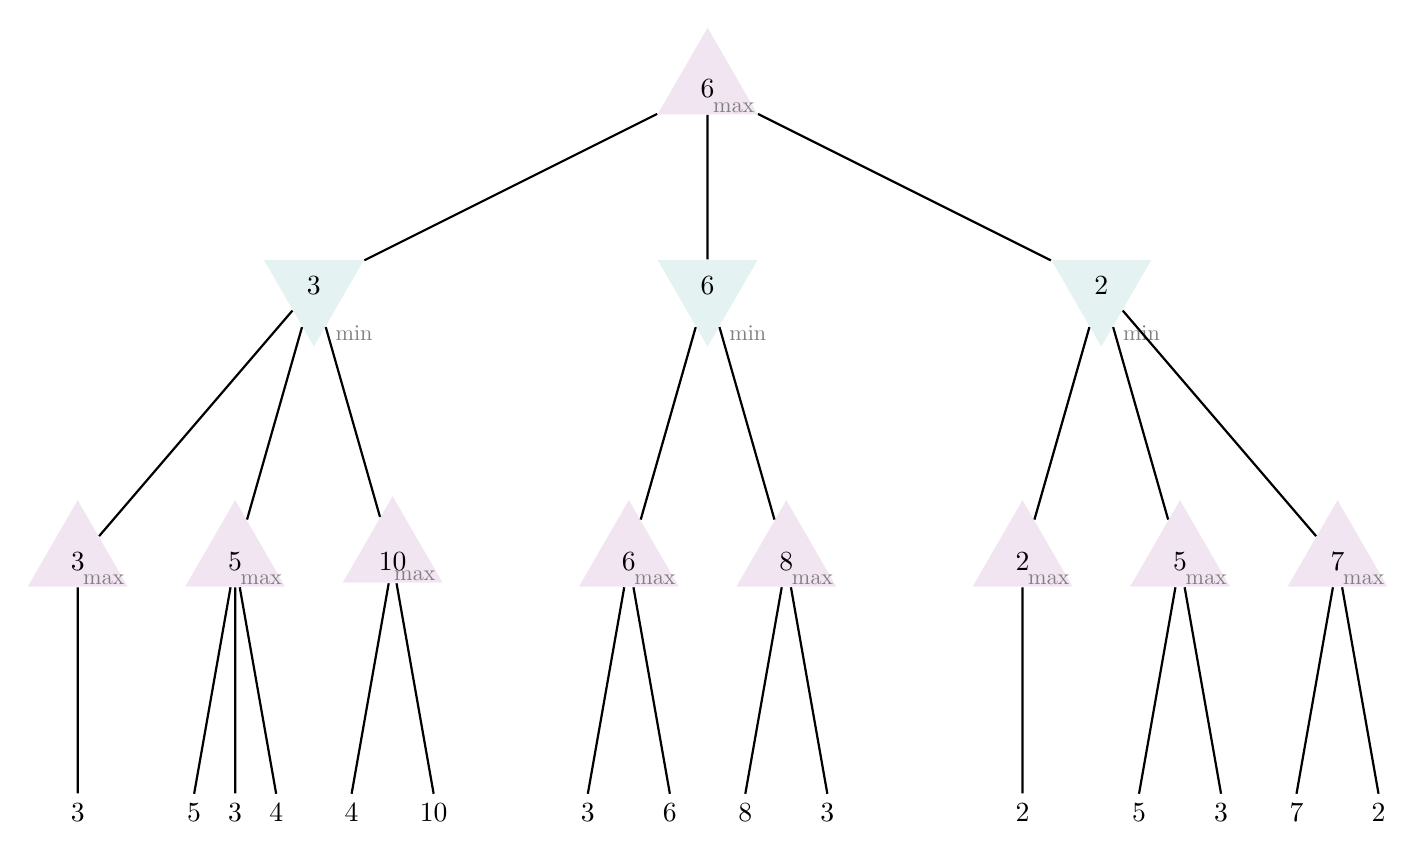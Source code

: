 ﻿\begin{tikzpicture}
		
\tikzstyle{mytrianglemax}=[
  isosceles triangle, 
  isosceles triangle apex angle=60,
  %draw,
  shape border rotate=90,
  fill=violet!10,
  minimum size =1.1cm]	
  
\tikzstyle{mytrianglemin}=[
  isosceles triangle, 
  isosceles triangle apex angle=60,
  %draw,
  shape border rotate=-90,
  fill=teal!10,
  minimum size =1.1cm]		
	
\tikzstyle{mymax}=[above=-2pt, black!50, scale=0.8]	

\tikzstyle{mymin}=[right=2pt, black!50, scale=0.8]
	
	
% define points
\path
  (0,0) coordinate(R)
  (-5,-2.5) coordinate (V1)
  (0,-2.5) coordinate (V2)
  (5,-2.5) coordinate (V3)
  (-8,-6) coordinate (V11)
  (-6,-6) coordinate (V12)
  (-4,-6) coordinate (V13)
  (-1,-6) coordinate (V21)
  (1,-6) coordinate (V22)
  (4,-6) coordinate (V31)
  (6,-6) coordinate (V32)
  (8,-6) coordinate (V33)
  ;

\node[mytrianglemax] (T) at (R) {6};
\node[mymax] at (T.315) {max};

\node[mytrianglemin] (T1) at (V1) {3};
\node[mymin] at (T1.280) {min};

\node[mytrianglemin] (T2) at (V2) {6};
\node[mymin] at (T2.280) {min};

\node[mytrianglemin] (T3) at (V3) {2};
\node[mymin] at (T3.280) {min};

\node[mytrianglemax] (T11) at (V11) {3};
\node[mymax] at (T11.315) {max};

\node[mytrianglemax] (T12) at (V12) {5};
\node[mymax] at (T12.315) {max};

\node[mytrianglemax] (T13) at (V13) {10};
\node[mymax] at (T13.315) {max};

\node[mytrianglemax] (T21) at (V21) {6};
\node[mymax] at (T21.315) {max};

\node[mytrianglemax] (T22) at (V22) {8};
\node[mymax] at (T22.315) {max};

\node[mytrianglemax] (T31) at (V31) {2};
\node[mymax] at (T31.315) {max};

\node[mytrianglemax] (T32) at (V32) {5};
\node[mymax] at (T32.315) {max};

\node[mytrianglemax] (T33) at (V33) {7};
\node[mymax] at (T33.315) {max};



% draw lines
\draw[thick]
  (T) -- (T1)
  (T) -- (T2)
  (T) -- (T3)
  (T1) -- (T11)
  (T1) -- (T12)
  (T1) -- (T13)
  (T2) -- (T21)
  (T2) -- (T22)
  (T3) -- (T31)
  (T3) -- (T32)
  (T3) -- (T33)
  ;

% leaves
\draw[thick]
  (T11) -- ++(-90:2.95) node[below] {$3$}

  (T12) -- ++(-100:3) node[below] {$5$}
  (T12) -- ++(-90:2.95) node[below] {$3$}
  (T12) -- ++(-80:3) node[below] {$4$}

  (T13) -- ++(-100:3) node[below] {$4$}
  (T13) -- ++(-80:3) node[below] {$10$}


  (T21) -- ++(-100:3) node[below] {$3$}
  (T21) -- ++(-80:3) node[below] {$6$}

  (T22) -- ++(-100:3) node[below] {$8$}
  (T22) -- ++(-80:3) node[below] {$3$}


  (T31) -- ++(-90:2.95) node[below] {$2$}

  (T32) -- ++(-100:3) node[below] {$5$}
  (T32) -- ++(-80:3) node[below] {$3$}

  (T33) -- ++(-100:3) node[below] {$7$}
  (T33) -- ++(-80:3) node[below] {$2$}
  ;

\end{tikzpicture}